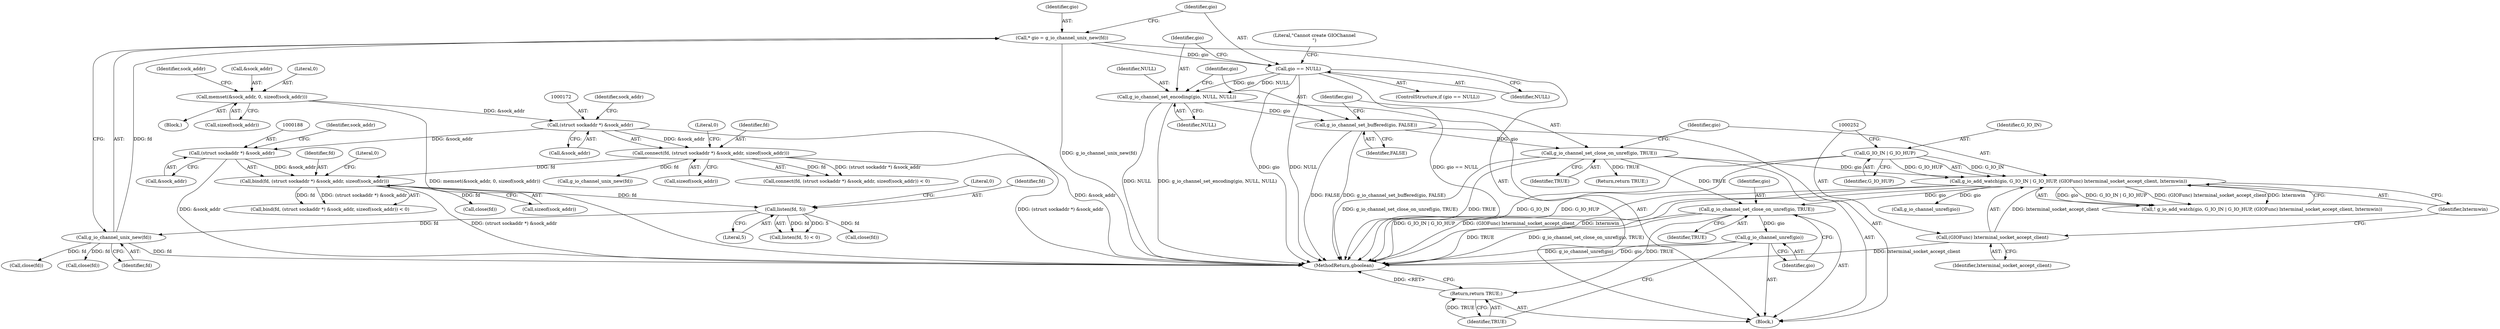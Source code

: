 digraph "0_lxde_f99163c6ff8b2f57c5f37b1ce5d62cf7450d4648@API" {
"1000264" [label="(Call,g_io_channel_set_close_on_unref(gio, TRUE))"];
"1000246" [label="(Call,g_io_add_watch(gio, G_IO_IN | G_IO_HUP, (GIOFunc) lxterminal_socket_accept_client, lxtermwin))"];
"1000241" [label="(Call,g_io_channel_set_close_on_unref(gio, TRUE))"];
"1000238" [label="(Call,g_io_channel_set_buffered(gio, FALSE))"];
"1000234" [label="(Call,g_io_channel_set_encoding(gio, NULL, NULL))"];
"1000224" [label="(Call,gio == NULL)"];
"1000219" [label="(Call,* gio = g_io_channel_unix_new(fd))"];
"1000221" [label="(Call,g_io_channel_unix_new(fd))"];
"1000205" [label="(Call,listen(fd, 5))"];
"1000185" [label="(Call,bind(fd, (struct sockaddr *) &sock_addr, sizeof(sock_addr)))"];
"1000169" [label="(Call,connect(fd, (struct sockaddr *) &sock_addr, sizeof(sock_addr)))"];
"1000171" [label="(Call,(struct sockaddr *) &sock_addr)"];
"1000146" [label="(Call,memset(&sock_addr, 0, sizeof(sock_addr)))"];
"1000187" [label="(Call,(struct sockaddr *) &sock_addr)"];
"1000248" [label="(Call,G_IO_IN | G_IO_HUP)"];
"1000251" [label="(Call,(GIOFunc) lxterminal_socket_accept_client)"];
"1000267" [label="(Call,g_io_channel_unref(gio))"];
"1000269" [label="(Return,return TRUE;)"];
"1000278" [label="(Call,g_io_channel_unix_new(fd))"];
"1000242" [label="(Identifier,gio)"];
"1000175" [label="(Call,sizeof(sock_addr))"];
"1000250" [label="(Identifier,G_IO_HUP)"];
"1000224" [label="(Call,gio == NULL)"];
"1000243" [label="(Identifier,TRUE)"];
"1000220" [label="(Identifier,gio)"];
"1000247" [label="(Identifier,gio)"];
"1000221" [label="(Call,g_io_channel_unix_new(fd))"];
"1000258" [label="(Call,close(fd))"];
"1000246" [label="(Call,g_io_add_watch(gio, G_IO_IN | G_IO_HUP, (GIOFunc) lxterminal_socket_accept_client, lxtermwin))"];
"1000267" [label="(Call,g_io_channel_unref(gio))"];
"1000191" [label="(Call,sizeof(sock_addr))"];
"1000186" [label="(Identifier,fd)"];
"1000177" [label="(Literal,0)"];
"1000223" [label="(ControlStructure,if (gio == NULL))"];
"1000270" [label="(Identifier,TRUE)"];
"1000222" [label="(Identifier,fd)"];
"1000249" [label="(Identifier,G_IO_IN)"];
"1000205" [label="(Call,listen(fd, 5))"];
"1000225" [label="(Identifier,gio)"];
"1000206" [label="(Identifier,fd)"];
"1000248" [label="(Call,G_IO_IN | G_IO_HUP)"];
"1000204" [label="(Call,listen(fd, 5) < 0)"];
"1000171" [label="(Call,(struct sockaddr *) &sock_addr)"];
"1000189" [label="(Call,&sock_addr)"];
"1000251" [label="(Call,(GIOFunc) lxterminal_socket_accept_client)"];
"1000120" [label="(Block,)"];
"1000184" [label="(Call,bind(fd, (struct sockaddr *) &sock_addr, sizeof(sock_addr)) < 0)"];
"1000219" [label="(Call,* gio = g_io_channel_unix_new(fd))"];
"1000214" [label="(Call,close(fd))"];
"1000169" [label="(Call,connect(fd, (struct sockaddr *) &sock_addr, sizeof(sock_addr)))"];
"1000147" [label="(Call,&sock_addr)"];
"1000264" [label="(Call,g_io_channel_set_close_on_unref(gio, TRUE))"];
"1000230" [label="(Call,close(fd))"];
"1000146" [label="(Call,memset(&sock_addr, 0, sizeof(sock_addr)))"];
"1000245" [label="(Call,! g_io_add_watch(gio, G_IO_IN | G_IO_HUP, (GIOFunc) lxterminal_socket_accept_client, lxtermwin))"];
"1000237" [label="(Identifier,NULL)"];
"1000178" [label="(Block,)"];
"1000229" [label="(Literal,\"Cannot create GIOChannel\n\")"];
"1000240" [label="(Identifier,FALSE)"];
"1000266" [label="(Identifier,TRUE)"];
"1000207" [label="(Literal,5)"];
"1000187" [label="(Call,(struct sockaddr *) &sock_addr)"];
"1000265" [label="(Identifier,gio)"];
"1000168" [label="(Call,connect(fd, (struct sockaddr *) &sock_addr, sizeof(sock_addr)) < 0)"];
"1000235" [label="(Identifier,gio)"];
"1000149" [label="(Literal,0)"];
"1000269" [label="(Return,return TRUE;)"];
"1000241" [label="(Call,g_io_channel_set_close_on_unref(gio, TRUE))"];
"1000253" [label="(Identifier,lxterminal_socket_accept_client)"];
"1000238" [label="(Call,g_io_channel_set_buffered(gio, FALSE))"];
"1000154" [label="(Identifier,sock_addr)"];
"1000268" [label="(Identifier,gio)"];
"1000226" [label="(Identifier,NULL)"];
"1000176" [label="(Identifier,sock_addr)"];
"1000192" [label="(Identifier,sock_addr)"];
"1000170" [label="(Identifier,fd)"];
"1000260" [label="(Call,g_io_channel_unref(gio))"];
"1000173" [label="(Call,&sock_addr)"];
"1000234" [label="(Call,g_io_channel_set_encoding(gio, NULL, NULL))"];
"1000150" [label="(Call,sizeof(sock_addr))"];
"1000336" [label="(MethodReturn,gboolean)"];
"1000208" [label="(Literal,0)"];
"1000262" [label="(Return,return TRUE;)"];
"1000185" [label="(Call,bind(fd, (struct sockaddr *) &sock_addr, sizeof(sock_addr)))"];
"1000236" [label="(Identifier,NULL)"];
"1000193" [label="(Literal,0)"];
"1000199" [label="(Call,close(fd))"];
"1000239" [label="(Identifier,gio)"];
"1000254" [label="(Identifier,lxtermwin)"];
"1000264" -> "1000178"  [label="AST: "];
"1000264" -> "1000266"  [label="CFG: "];
"1000265" -> "1000264"  [label="AST: "];
"1000266" -> "1000264"  [label="AST: "];
"1000268" -> "1000264"  [label="CFG: "];
"1000264" -> "1000336"  [label="DDG: g_io_channel_set_close_on_unref(gio, TRUE)"];
"1000264" -> "1000336"  [label="DDG: TRUE"];
"1000246" -> "1000264"  [label="DDG: gio"];
"1000241" -> "1000264"  [label="DDG: TRUE"];
"1000264" -> "1000267"  [label="DDG: gio"];
"1000264" -> "1000269"  [label="DDG: TRUE"];
"1000246" -> "1000245"  [label="AST: "];
"1000246" -> "1000254"  [label="CFG: "];
"1000247" -> "1000246"  [label="AST: "];
"1000248" -> "1000246"  [label="AST: "];
"1000251" -> "1000246"  [label="AST: "];
"1000254" -> "1000246"  [label="AST: "];
"1000245" -> "1000246"  [label="CFG: "];
"1000246" -> "1000336"  [label="DDG: G_IO_IN | G_IO_HUP"];
"1000246" -> "1000336"  [label="DDG: (GIOFunc) lxterminal_socket_accept_client"];
"1000246" -> "1000336"  [label="DDG: lxtermwin"];
"1000246" -> "1000245"  [label="DDG: gio"];
"1000246" -> "1000245"  [label="DDG: G_IO_IN | G_IO_HUP"];
"1000246" -> "1000245"  [label="DDG: (GIOFunc) lxterminal_socket_accept_client"];
"1000246" -> "1000245"  [label="DDG: lxtermwin"];
"1000241" -> "1000246"  [label="DDG: gio"];
"1000248" -> "1000246"  [label="DDG: G_IO_IN"];
"1000248" -> "1000246"  [label="DDG: G_IO_HUP"];
"1000251" -> "1000246"  [label="DDG: lxterminal_socket_accept_client"];
"1000246" -> "1000260"  [label="DDG: gio"];
"1000241" -> "1000178"  [label="AST: "];
"1000241" -> "1000243"  [label="CFG: "];
"1000242" -> "1000241"  [label="AST: "];
"1000243" -> "1000241"  [label="AST: "];
"1000247" -> "1000241"  [label="CFG: "];
"1000241" -> "1000336"  [label="DDG: g_io_channel_set_close_on_unref(gio, TRUE)"];
"1000241" -> "1000336"  [label="DDG: TRUE"];
"1000238" -> "1000241"  [label="DDG: gio"];
"1000241" -> "1000262"  [label="DDG: TRUE"];
"1000238" -> "1000178"  [label="AST: "];
"1000238" -> "1000240"  [label="CFG: "];
"1000239" -> "1000238"  [label="AST: "];
"1000240" -> "1000238"  [label="AST: "];
"1000242" -> "1000238"  [label="CFG: "];
"1000238" -> "1000336"  [label="DDG: FALSE"];
"1000238" -> "1000336"  [label="DDG: g_io_channel_set_buffered(gio, FALSE)"];
"1000234" -> "1000238"  [label="DDG: gio"];
"1000234" -> "1000178"  [label="AST: "];
"1000234" -> "1000237"  [label="CFG: "];
"1000235" -> "1000234"  [label="AST: "];
"1000236" -> "1000234"  [label="AST: "];
"1000237" -> "1000234"  [label="AST: "];
"1000239" -> "1000234"  [label="CFG: "];
"1000234" -> "1000336"  [label="DDG: NULL"];
"1000234" -> "1000336"  [label="DDG: g_io_channel_set_encoding(gio, NULL, NULL)"];
"1000224" -> "1000234"  [label="DDG: gio"];
"1000224" -> "1000234"  [label="DDG: NULL"];
"1000224" -> "1000223"  [label="AST: "];
"1000224" -> "1000226"  [label="CFG: "];
"1000225" -> "1000224"  [label="AST: "];
"1000226" -> "1000224"  [label="AST: "];
"1000229" -> "1000224"  [label="CFG: "];
"1000235" -> "1000224"  [label="CFG: "];
"1000224" -> "1000336"  [label="DDG: gio"];
"1000224" -> "1000336"  [label="DDG: NULL"];
"1000224" -> "1000336"  [label="DDG: gio == NULL"];
"1000219" -> "1000224"  [label="DDG: gio"];
"1000219" -> "1000178"  [label="AST: "];
"1000219" -> "1000221"  [label="CFG: "];
"1000220" -> "1000219"  [label="AST: "];
"1000221" -> "1000219"  [label="AST: "];
"1000225" -> "1000219"  [label="CFG: "];
"1000219" -> "1000336"  [label="DDG: g_io_channel_unix_new(fd)"];
"1000221" -> "1000219"  [label="DDG: fd"];
"1000221" -> "1000222"  [label="CFG: "];
"1000222" -> "1000221"  [label="AST: "];
"1000221" -> "1000336"  [label="DDG: fd"];
"1000205" -> "1000221"  [label="DDG: fd"];
"1000221" -> "1000230"  [label="DDG: fd"];
"1000221" -> "1000258"  [label="DDG: fd"];
"1000205" -> "1000204"  [label="AST: "];
"1000205" -> "1000207"  [label="CFG: "];
"1000206" -> "1000205"  [label="AST: "];
"1000207" -> "1000205"  [label="AST: "];
"1000208" -> "1000205"  [label="CFG: "];
"1000205" -> "1000204"  [label="DDG: fd"];
"1000205" -> "1000204"  [label="DDG: 5"];
"1000185" -> "1000205"  [label="DDG: fd"];
"1000205" -> "1000214"  [label="DDG: fd"];
"1000185" -> "1000184"  [label="AST: "];
"1000185" -> "1000191"  [label="CFG: "];
"1000186" -> "1000185"  [label="AST: "];
"1000187" -> "1000185"  [label="AST: "];
"1000191" -> "1000185"  [label="AST: "];
"1000193" -> "1000185"  [label="CFG: "];
"1000185" -> "1000336"  [label="DDG: (struct sockaddr *) &sock_addr"];
"1000185" -> "1000184"  [label="DDG: fd"];
"1000185" -> "1000184"  [label="DDG: (struct sockaddr *) &sock_addr"];
"1000169" -> "1000185"  [label="DDG: fd"];
"1000187" -> "1000185"  [label="DDG: &sock_addr"];
"1000185" -> "1000199"  [label="DDG: fd"];
"1000169" -> "1000168"  [label="AST: "];
"1000169" -> "1000175"  [label="CFG: "];
"1000170" -> "1000169"  [label="AST: "];
"1000171" -> "1000169"  [label="AST: "];
"1000175" -> "1000169"  [label="AST: "];
"1000177" -> "1000169"  [label="CFG: "];
"1000169" -> "1000336"  [label="DDG: (struct sockaddr *) &sock_addr"];
"1000169" -> "1000168"  [label="DDG: fd"];
"1000169" -> "1000168"  [label="DDG: (struct sockaddr *) &sock_addr"];
"1000171" -> "1000169"  [label="DDG: &sock_addr"];
"1000169" -> "1000278"  [label="DDG: fd"];
"1000171" -> "1000173"  [label="CFG: "];
"1000172" -> "1000171"  [label="AST: "];
"1000173" -> "1000171"  [label="AST: "];
"1000176" -> "1000171"  [label="CFG: "];
"1000171" -> "1000336"  [label="DDG: &sock_addr"];
"1000146" -> "1000171"  [label="DDG: &sock_addr"];
"1000171" -> "1000187"  [label="DDG: &sock_addr"];
"1000146" -> "1000120"  [label="AST: "];
"1000146" -> "1000150"  [label="CFG: "];
"1000147" -> "1000146"  [label="AST: "];
"1000149" -> "1000146"  [label="AST: "];
"1000150" -> "1000146"  [label="AST: "];
"1000154" -> "1000146"  [label="CFG: "];
"1000146" -> "1000336"  [label="DDG: memset(&sock_addr, 0, sizeof(sock_addr))"];
"1000187" -> "1000189"  [label="CFG: "];
"1000188" -> "1000187"  [label="AST: "];
"1000189" -> "1000187"  [label="AST: "];
"1000192" -> "1000187"  [label="CFG: "];
"1000187" -> "1000336"  [label="DDG: &sock_addr"];
"1000248" -> "1000250"  [label="CFG: "];
"1000249" -> "1000248"  [label="AST: "];
"1000250" -> "1000248"  [label="AST: "];
"1000252" -> "1000248"  [label="CFG: "];
"1000248" -> "1000336"  [label="DDG: G_IO_HUP"];
"1000248" -> "1000336"  [label="DDG: G_IO_IN"];
"1000251" -> "1000253"  [label="CFG: "];
"1000252" -> "1000251"  [label="AST: "];
"1000253" -> "1000251"  [label="AST: "];
"1000254" -> "1000251"  [label="CFG: "];
"1000251" -> "1000336"  [label="DDG: lxterminal_socket_accept_client"];
"1000267" -> "1000178"  [label="AST: "];
"1000267" -> "1000268"  [label="CFG: "];
"1000268" -> "1000267"  [label="AST: "];
"1000270" -> "1000267"  [label="CFG: "];
"1000267" -> "1000336"  [label="DDG: g_io_channel_unref(gio)"];
"1000267" -> "1000336"  [label="DDG: gio"];
"1000269" -> "1000178"  [label="AST: "];
"1000269" -> "1000270"  [label="CFG: "];
"1000270" -> "1000269"  [label="AST: "];
"1000336" -> "1000269"  [label="CFG: "];
"1000269" -> "1000336"  [label="DDG: <RET>"];
"1000270" -> "1000269"  [label="DDG: TRUE"];
}
